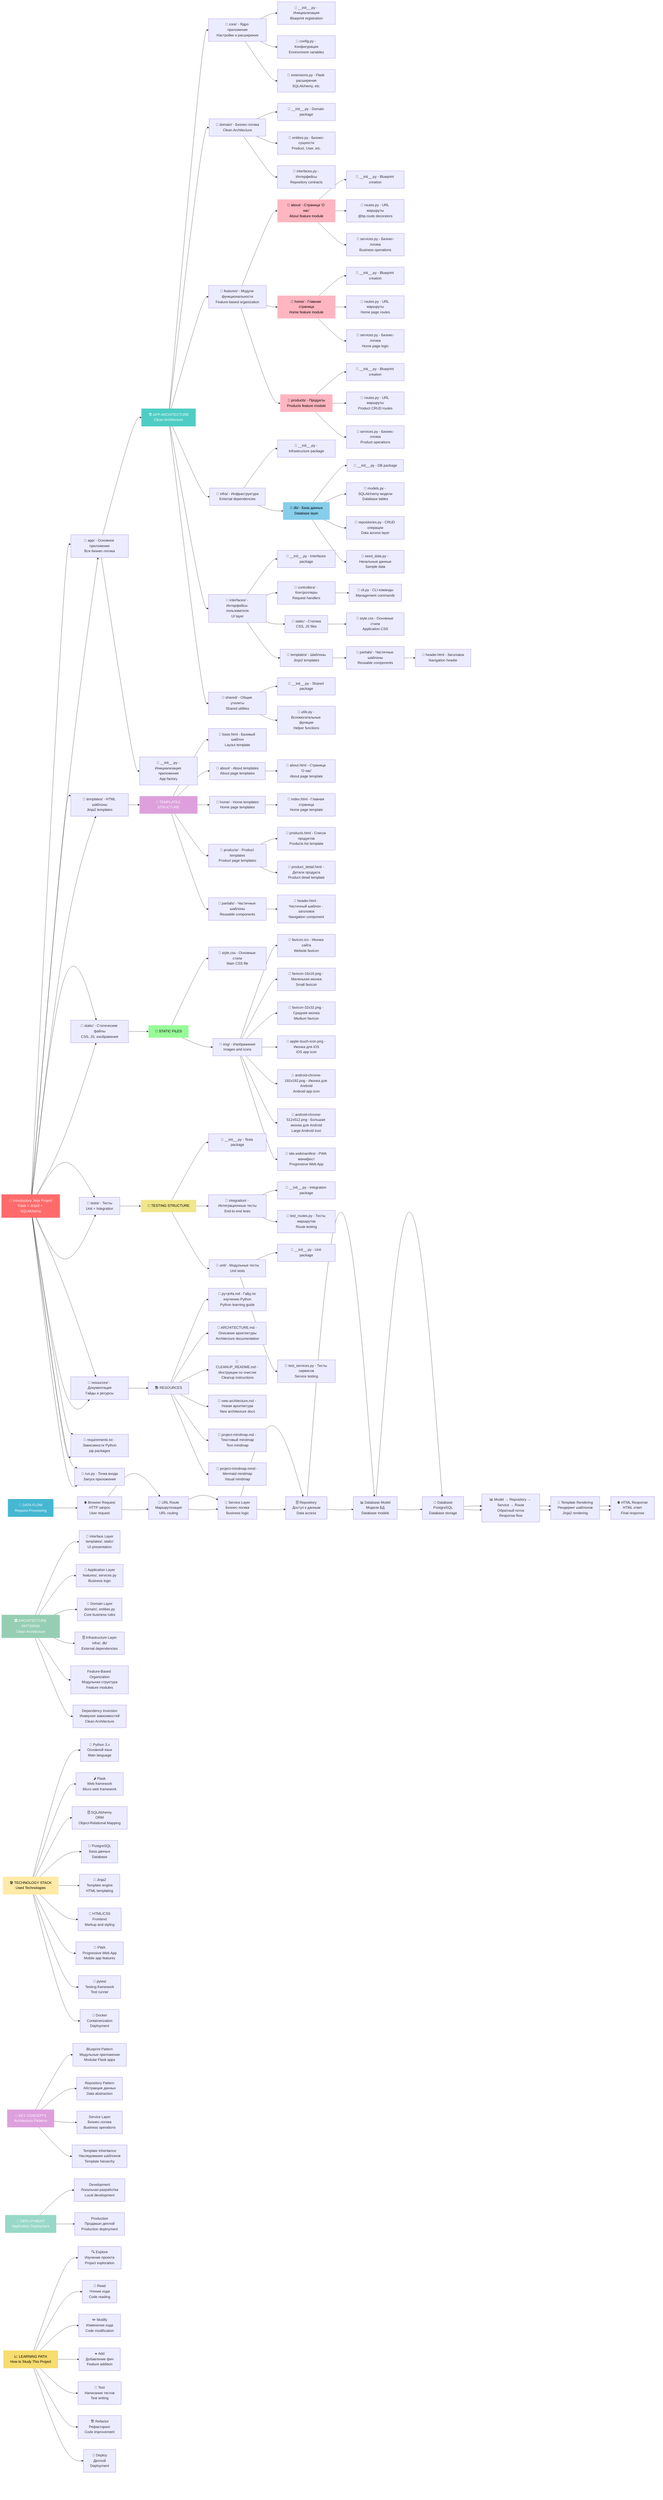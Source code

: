 flowchart LR
    %% Main Project Structure
    A["📁 Introductory Jinja Project<br/>Flask + Jinja2 + SQLAlchemy"]

    %% Core Structure
    A --> B["📂 app/ - Основное приложение<br/>Вся бизнес-логика"]
    A --> C["📂 static/ - Статические файлы<br/>CSS, JS, изображения"]
    A --> D["📂 templates/ - HTML шаблоны<br/>Jinja2 templates"]
    A --> E["📂 tests/ - Тесты<br/>Unit + Integration"]
    A --> F["📂 resources/ - Документация<br/>Гайды и ресурсы"]
    A --> G["📄 requirements.txt - Зависимости Python<br/>pip packages"]
    A --> H["📄 run.py - Точка входа<br/>Запуск приложения"]

    %% App Architecture
    B --> I["🏗️ APP ARCHITECTURE<br/>Clean Architecture"]

    %% Core Layer
    I --> J["📂 core/ - Ядро приложения<br/>Настройки и расширения"]
    J --> J1["📄 __init__.py - Инициализация<br/>Blueprint registration"]
    J --> J2["📄 config.py - Конфигурация<br/>Environment variables"]
    J --> J3["📄 extensions.py - Flask расширения<br/>SQLAlchemy, etc."]

    %% Domain Layer
    I --> K["📂 domain/ - Бизнес-логика<br/>Clean Architecture"]
    K --> K1["📄 __init__.py - Domain package"]
    K --> K2["📄 entities.py - Бизнес-сущности<br/>Product, User, etc."]
    K --> K3["📄 interfaces.py - Интерфейсы<br/>Repository contracts"]

    %% Features Layer
    I --> L["📂 features/ - Модули функциональности<br/>Feature-based organization"]

    %% About Feature
    L --> M["📂 about/ - Страница 'О нас'<br/>About feature module"]
    M --> M1["📄 __init__.py - Blueprint creation"]
    M --> M2["📄 routes.py - URL маршруты<br/>@bp.route decorators"]
    M --> M3["📄 services.py - Бизнес-логика<br/>Business operations"]

    %% Home Feature
    L --> N["📂 home/ - Главная страница<br/>Home feature module"]
    N --> N1["📄 __init__.py - Blueprint creation"]
    N --> N2["📄 routes.py - URL маршруты<br/>Home page routes"]
    N --> N3["📄 services.py - Бизнес-логика<br/>Home page logic"]

    %% Products Feature
    L --> O["📂 products/ - Продукты<br/>Products feature module"]
    O --> O1["📄 __init__.py - Blueprint creation"]
    O --> O2["📄 routes.py - URL маршруты<br/>Product CRUD routes"]
    O --> O3["📄 services.py - Бизнес-логика<br/>Product operations"]

    %% Infrastructure Layer
    I --> P["📂 infra/ - Инфраструктура<br/>External dependencies"]
    P --> P1["📄 __init__.py - Infrastructure package"]
    P --> Q["📂 db/ - База данных<br/>Database layer"]
    Q --> Q1["📄 __init__.py - DB package"]
    Q --> Q2["📄 models.py - SQLAlchemy модели<br/>Database tables"]
    Q --> Q3["📄 repositories.py - CRUD операции<br/>Data access layer"]
    Q --> Q4["📄 seed_data.py - Начальные данные<br/>Sample data"]

    %% Interfaces Layer
    I --> R["📂 interfaces/ - Интерфейсы пользователя<br/>UI layer"]
    R --> R1["📄 __init__.py - Interfaces package"]
    R --> S["📂 controllers/ - Контроллеры<br/>Request handlers"]
    S --> S1["📄 cli.py - CLI команды<br/>Management commands"]
    R --> T["📂 static/ - Статика<br/>CSS, JS files"]
    T --> T1["📄 style.css - Основные стили<br/>Application CSS"]
    R --> U["📂 templates/ - Шаблоны<br/>Jinja2 templates"]
    U --> V["📂 partials/ - Частичные шаблоны<br/>Reusable components"]
    V --> V1["📄 header.html - Заголовок<br/>Navigation header"]

    %% Shared Layer
    I --> W["📂 shared/ - Общие утилиты<br/>Shared utilities"]
    W --> W1["📄 __init__.py - Shared package"]
    W --> W2["📄 utils.py - Вспомогательные функции<br/>Helper functions"]

    %% App Init
    B --> X["📄 __init__.py - Инициализация приложения<br/>App factory"]

    %% Templates Structure
    D --> Y["🎨 TEMPLATES STRUCTURE"]
    Y --> Y1["📄 base.html - Базовый шаблон<br/>Layout template"]
    Y --> Z["📂 about/ - About templates<br/>About page templates"]
    Z --> Z1["📄 about.html - Страница 'О нас'<br/>About page template"]
    Y --> AA["📂 home/ - Home templates<br/>Home page templates"]
    AA --> AA1["📄 index.html - Главная страница<br/>Home page template"]
    Y --> BB["📂 products/ - Product templates<br/>Product page templates"]
    BB --> BB1["📄 products.html - Список продуктов<br/>Products list template"]
    BB --> BB2["📄 product_detail.html - Детали продукта<br/>Product detail template"]
    Y --> CC["📂 partials/ - Частичные шаблоны<br/>Reusable components"]
    CC --> CC1["📄 header.html - Частичный шаблон - заголовок<br/>Navigation component"]

    %% Static Files
    C --> DD["🎯 STATIC FILES"]
    DD --> DD1["📄 style.css - Основные стили<br/>Main CSS file"]
    DD --> EE["📂 img/ - Изображения<br/>Images and icons"]
    EE --> EE1["📄 favicon.ico - Иконка сайта<br/>Website favicon"]
    EE --> EE2["📄 favicon-16x16.png - Маленькая иконка<br/>Small favicon"]
    EE --> EE3["📄 favicon-32x32.png - Средняя иконка<br/>Medium favicon"]
    EE --> EE4["📄 apple-touch-icon.png - Иконка для iOS<br/>iOS app icon"]
    EE --> EE5["📄 android-chrome-192x192.png - Иконка для Android<br/>Android app icon"]
    EE --> EE6["📄 android-chrome-512x512.png - Большая иконка для Android<br/>Large Android icon"]
    EE --> EE7["📄 site.webmanifest - PWA манифест<br/>Progressive Web App"]

    %% Testing Structure
    E --> FF["🧪 TESTING STRUCTURE"]
    FF --> FF1["📄 __init__.py - Tests package"]
    FF --> GG["📂 integration/ - Интеграционные тесты<br/>End-to-end tests"]
    GG --> GG1["📄 __init__.py - Integration package"]
    GG --> GG2["📄 test_routes.py - Тесты маршрутов<br/>Route testing"]
    FF --> HH["📂 unit/ - Модульные тесты<br/>Unit tests"]
    HH --> HH1["📄 __init__.py - Unit package"]
    HH --> HH2["📄 test_services.py - Тесты сервисов<br/>Service testing"]

    %% Resources
    F --> II["📚 RESOURCES"]
    II --> II1["📄 py+jinfa.md - Гайд по изучению Python<br/>Python learning guide"]
    II --> II2["📄 ARCHITECTURE.md - Описание архитектуры<br/>Architecture documentation"]
    II --> II3["📄 CLEANUP_README.md - Инструкции по очистке<br/>Cleanup instructions"]
    II --> II4["📄 new-architecture.md - Новая архитектура<br/>New architecture docs"]
    II --> II5["📄 project-mindmap.md - Текстовый mindmap<br/>Text mindmap"]
    II --> II6["📄 project-mindmap.mmd - Mermaid mindmap<br/>Visual mindmap"]

    %% Data Flow
    JJ["🔄 DATA FLOW<br/>Request Processing"]
    JJ --> JJ1["🌐 Browser Request<br/>HTTP запрос<br/>User request"]
    JJ1 --> JJ2["📍 URL Route<br/>Маршрутизация<br/>URL routing"]
    JJ2 --> JJ3["🔧 Service Layer<br/>Бизнес-логика<br/>Business logic"]
    JJ3 --> JJ4["🗄️ Repository<br/>Доступ к данным<br/>Data access"]
    JJ4 --> JJ5["📊 Database Model<br/>Модели БД<br/>Database models"]
    JJ5 --> JJ6["💾 Database<br/>PostgreSQL<br/>Database storage"]
    JJ6 --> JJ7["📊 Model → Repository → Service → Route<br/>Обратный поток<br/>Response flow"]
    JJ7 --> JJ8["🎨 Template Rendering<br/>Рендеринг шаблонов<br/>Jinja2 rendering"]
    JJ8 --> JJ9["🌐 HTML Response<br/>HTML ответ<br/>Final response"]

    %% Architecture Patterns
    KK["🏛️ ARCHITECTURE PATTERNS<br/>Clean Architecture"]
    KK --> KK1["🎨 Interface Layer<br/>templates/, static/<br/>UI presentation"]
    KK --> KK2["🔧 Application Layer<br/>features/, services.py<br/>Business logic"]
    KK --> KK3["🏢 Domain Layer<br/>domain/, entities.py<br/>Core business rules"]
    KK --> KK4["🗄️ Infrastructure Layer<br/>infra/, db/<br/>External dependencies"]
    KK --> KK5["Feature-Based Organization<br/>Модульная структура<br/>Feature modules"]
    KK --> KK6["Dependency Inversion<br/>Инверсия зависимостей<br/>Clean Architecture"]

    %% Technology Stack
    LL["🛠️ TECHNOLOGY STACK<br/>Used Technologies"]
    LL --> LL1["🐍 Python 3.x<br/>Основной язык<br/>Main language"]
    LL --> LL2["🌶️ Flask<br/>Web framework<br/>Micro web framework"]
    LL --> LL3["🗄️ SQLAlchemy<br/>ORM<br/>Object-Relational Mapping"]
    LL --> LL4["🐘 PostgreSQL<br/>База данных<br/>Database"]
    LL --> LL5["🎨 Jinja2<br/>Template engine<br/>HTML templating"]
    LL --> LL6["🎯 HTML/CSS<br/>Frontend<br/>Markup and styling"]
    LL --> LL7["📱 PWA<br/>Progressive Web App<br/>Mobile app features"]
    LL --> LL8["🧪 pytest<br/>Testing framework<br/>Test runner"]
    LL --> LL9["🐳 Docker<br/>Containerization<br/>Deployment"]

    %% Key Concepts
    MM["🎯 KEY CONCEPTS<br/>Architecture Patterns"]
    MM --> MM1["Blueprint Pattern<br/>Модульные приложения<br/>Modular Flask apps"]
    MM --> MM2["Repository Pattern<br/>Абстракция данных<br/>Data abstraction"]
    MM --> MM3["Service Layer<br/>Бизнес-логика<br/>Business operations"]
    MM --> MM4["Template Inheritance<br/>Наследование шаблонов<br/>Template hierarchy"]

    %% Deployment
    NN["🚀 DEPLOYMENT<br/>Application Deployment"]
    NN --> NN1["Development<br/>Локальная разработка<br/>Local development"]
    NN --> NN2["Production<br/>Продакшн деплой<br/>Production deployment"]

    %% Learning Path
    OO["📈 LEARNING PATH<br/>How to Study This Project"]
    OO --> OO1["🔍 Explore<br/>Изучение проекта<br/>Project exploration"]
    OO --> OO2["📖 Read<br/>Чтение кода<br/>Code reading"]
    OO --> OO3["✏️ Modify<br/>Изменение кода<br/>Code modification"]
    OO --> OO4["➕ Add<br/>Добавление фич<br/>Feature addition"]
    OO --> OO5["🧪 Test<br/>Написание тестов<br/>Test writing"]
    OO --> OO6["🏗️ Refactor<br/>Рефакторинг<br/>Code improvement"]
    OO --> OO7["🚀 Deploy<br/>Деплой<br/>Deployment"]

    %% Main connections
    A --> B
    A --> C
    A --> D
    A --> E
    A --> F
    A --> G
    A --> H

    %% Data flow connections
    JJ1 --> JJ2 --> JJ3 --> JJ4 --> JJ5 --> JJ6
    JJ6 --> JJ7 --> JJ8 --> JJ9

    %% Styling with better colors and contrast
    style A fill:#FF6B6B,stroke:#FF6B6B,color:#FFFFFF,stroke-width:3px
    style I fill:#4ECDC4,stroke:#4ECDC4,color:#FFFFFF,stroke-width:2px
    style JJ fill:#45B7D1,stroke:#45B7D1,color:#FFFFFF,stroke-width:2px
    style KK fill:#96CEB4,stroke:#96CEB4,color:#FFFFFF,stroke-width:2px
    style LL fill:#FFEAA7,stroke:#FFEAA7,color:#000000,stroke-width:2px
    style MM fill:#DDA0DD,stroke:#DDA0DD,color:#FFFFFF,stroke-width:2px
    style NN fill:#98D8C8,stroke:#98D8C8,color:#FFFFFF,stroke-width:2px
    style OO fill:#F7DC6F,stroke:#F7DC6F,color:#000000,stroke-width:2px

    %% Feature styling
    style M fill:#FFB6C1,stroke:#FFB6C1,color:#000000
    style N fill:#FFB6C1,stroke:#FFB6C1,color:#000000
    style O fill:#FFB6C1,stroke:#FFB6C1,color:#000000

    %% Database styling
    style Q fill:#87CEEB,stroke:#87CEEB,color:#000000

    %% Templates styling
    style Y fill:#DDA0DD,stroke:#DDA0DD,color:#FFFFFF

    %% Static styling
    style DD fill:#98FB98,stroke:#98FB98,color:#000000

    %% Testing styling
    style FF fill:#F0E68C,stroke:#F0E68C,color:#000000